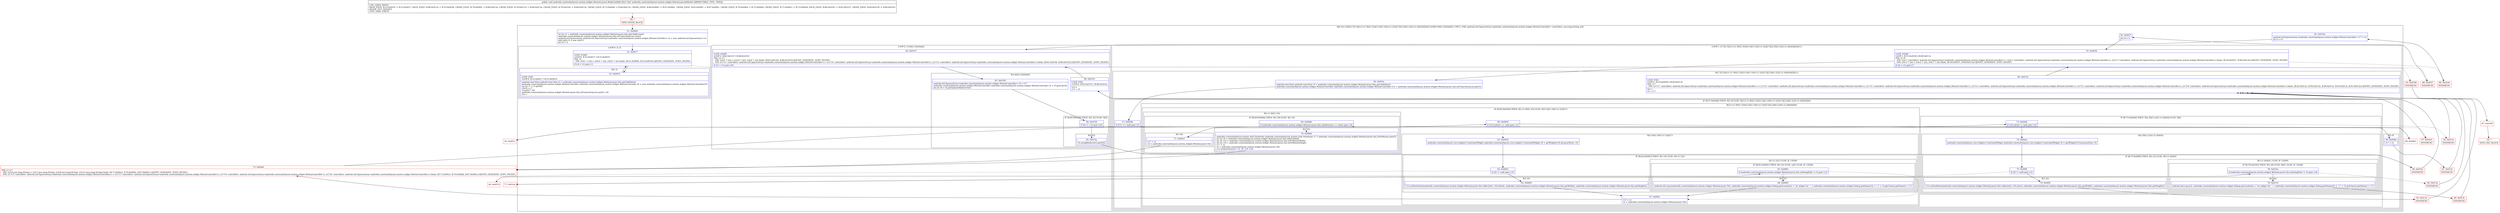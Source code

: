 digraph "CFG forandroidx.constraintlayout.motion.widget.MotionLayout.Model.build()V" {
subgraph cluster_Region_967436532 {
label = "R(6:1|(1:3)|5|(3:7|(1:9)(2:(1:(1:36)(1:35))(3:14|(1:16)(1:(1:32))|17)|(2:20|(1:22)(1:(1:26)(0)))(0))|11)|38|(3:40|(1:42)(0)|44)) | DECL_VAR: android.util.SparseArray\<androidx.constraintlayout.motion.widget.MotionController\> controllers, java.lang.String null\l";
node [shape=record,color=blue];
Node_51 [shape=record,label="{51\:\ 0x0000|int int r1 = androidx.constraintlayout.motion.widget.MotionLayout.this.getChildCount()\landroidx.constraintlayout.motion.widget.MotionLayout.this.mFrameArrayList.clear()\landroid.util.SparseArray android.util.SparseArray\<androidx.constraintlayout.motion.widget.MotionController\> r2 = new android.util.SparseArray\<\>()\lint[] int[] r3 = new int[r1]\lint r4 = 0\l}"];
subgraph cluster_LoopRegion_847597673 {
label = "LOOP:0: (1:3)";
node [shape=record,color=blue];
Node_52 [shape=record,label="{52\:\ 0x0017|LOOP_START\lLOOP:0: B:52:0x0017\-\>B:53:0x0019\lPHI: r4 \l  PHI: (r4v1 'i' int) = (r4v0 'i' int), (r4v8 'i' int) binds: [B:51:0x0000, B:53:0x0019] A[DONT_GENERATE, DONT_INLINE]\l|if (r4 \< r1) goto L3\l}"];
subgraph cluster_Region_1909456520 {
label = "R(1:3)";
node [shape=record,color=blue];
Node_53 [shape=record,label="{53\:\ 0x0019|LOOP_END\lLOOP:0: B:52:0x0017\-\>B:53:0x0019\l|android.view.View android.view.View r5 = androidx.constraintlayout.motion.widget.MotionLayout.this.getChildAt(r4)\landroidx.constraintlayout.motion.widget.MotionController androidx.constraintlayout.motion.widget.MotionController r6 = new androidx.constraintlayout.motion.widget.MotionController(r5)\lint int r7 = r5.getId()\lr3[r4] = r7\lr2.put(r7, r6)\landroidx.constraintlayout.motion.widget.MotionLayout.this.mFrameArrayList.put(r5, r6)\lr4++\l}"];
}
}
Node_54 [shape=record,label="{54\:\ 0x0037|int r4 = 0\l}"];
subgraph cluster_LoopRegion_2063664809 {
label = "LOOP:1: (3:7|(1:9)(2:(1:(1:36)(1:35))(3:14|(1:16)(1:(1:32))|17)|(2:20|(1:22)(1:(1:26)(0)))(0))|11)";
node [shape=record,color=blue];
Node_55 [shape=record,label="{55\:\ 0x0038|LOOP_START\lLOOP:1: B:55:0x0038\-\>B:80:0x013e\lPHI: r2 r4 \l  PHI: (r2v3 'controllers' android.util.SparseArray\<androidx.constraintlayout.motion.widget.MotionController\>) = (r2v2 'controllers' android.util.SparseArray\<androidx.constraintlayout.motion.widget.MotionController\>), (r2v13 'controllers' android.util.SparseArray\<androidx.constraintlayout.motion.widget.MotionController\>) binds: [B:54:0x0037, B:80:0x013e] A[DONT_GENERATE, DONT_INLINE]\l  PHI: (r4v3 'i' int) = (r4v2 'i' int), (r4v7 'i' int) binds: [B:54:0x0037, B:80:0x013e] A[DONT_GENERATE, DONT_INLINE]\l|if (r4 \< r1) goto L7\l}"];
subgraph cluster_Region_1775369667 {
label = "R(3:7|(1:9)(2:(1:(1:36)(1:35))(3:14|(1:16)(1:(1:32))|17)|(2:20|(1:22)(1:(1:26)(0)))(0))|11)";
node [shape=record,color=blue];
Node_56 [shape=record,label="{56\:\ 0x003a|android.view.View android.view.View r5 = androidx.constraintlayout.motion.widget.MotionLayout.this.getChildAt(r4)\landroidx.constraintlayout.motion.widget.MotionController androidx.constraintlayout.motion.widget.MotionController r12 = androidx.constraintlayout.motion.widget.MotionLayout.this.mFrameArrayList.get(r5)\l}"];
subgraph cluster_IfRegion_1339372272 {
label = "IF [B:57:0x004b] THEN: R(1:9) ELSE: R(2:(1:(1:36)(1:35))(3:14|(1:16)(1:(1:32))|17)|(2:20|(1:22)(1:(1:26)(0)))(0))";
node [shape=record,color=blue];
Node_57 [shape=record,label="{57\:\ 0x004b|if (r12 == null) goto L9\l}"];
subgraph cluster_Region_42506838 {
label = "R(1:9)";
node [shape=record,color=blue];
Node_58 [shape=record,label="{58\:\ 0x004d|r17 = r2\l}"];
}
subgraph cluster_Region_1654326532 {
label = "R(2:(1:(1:36)(1:35))(3:14|(1:16)(1:(1:32))|17)|(2:20|(1:22)(1:(1:26)(0)))(0))";
node [shape=record,color=blue];
subgraph cluster_IfRegion_1706121789 {
label = "IF [B:60:0x005b] THEN: R(1:(1:36)(1:35)) ELSE: R(3:14|(1:16)(1:(1:32))|17)";
node [shape=record,color=blue];
Node_60 [shape=record,label="{60\:\ 0x005b|if (r18.mStart == null) goto L33\l}"];
subgraph cluster_Region_711204728 {
label = "R(1:(1:36)(1:35))";
node [shape=record,color=blue];
subgraph cluster_IfRegion_352646550 {
label = "IF [B:69:0x00bb] THEN: R(1:36) ELSE: R(1:35)";
node [shape=record,color=blue];
Node_69 [shape=record,label="{69\:\ 0x00bb|if (androidx.constraintlayout.motion.widget.MotionLayout.this.mInRotation == false) goto L36\l}"];
subgraph cluster_Region_1464893289 {
label = "R(1:36)";
node [shape=record,color=blue];
Node_71 [shape=record,label="{71\:\ 0x00e3|r17 = r2\lr2 = androidx.constraintlayout.motion.widget.MotionLayout.TAG\l}"];
}
subgraph cluster_Region_822718373 {
label = "R(1:35)";
node [shape=record,color=blue];
Node_70 [shape=record,label="{70\:\ 0x00bd|androidx.constraintlayout.motion.utils.ViewState androidx.constraintlayout.motion.utils.ViewState r7 = androidx.constraintlayout.motion.widget.MotionLayout.this.mPreRotate.get(r5)\lint int r9 = androidx.constraintlayout.motion.widget.MotionLayout.this.mRotatMode\lint int r10 = androidx.constraintlayout.motion.widget.MotionLayout.this.mPreRotateWidth\lint int r16 = androidx.constraintlayout.motion.widget.MotionLayout.this.mPreRotateHeight\lr17 = r2\lr2 = androidx.constraintlayout.motion.widget.MotionLayout.TAG\lr12.setStartState(r7, r5, r9, r10, r16)\l}"];
}
}
}
subgraph cluster_Region_1069296818 {
label = "R(3:14|(1:16)(1:(1:32))|17)";
node [shape=record,color=blue];
Node_61 [shape=record,label="{61\:\ 0x005d|androidx.constraintlayout.core.widgets.ConstraintWidget androidx.constraintlayout.core.widgets.ConstraintWidget r6 = getWidget(r18.mLayoutStart, r5)\l}"];
subgraph cluster_IfRegion_97810503 {
label = "IF [B:62:0x0063] THEN: R(1:16) ELSE: R(1:(1:32))";
node [shape=record,color=blue];
Node_62 [shape=record,label="{62\:\ 0x0063|if (r6 != null) goto L16\l}"];
subgraph cluster_Region_1107805653 {
label = "R(1:16)";
node [shape=record,color=blue];
Node_63 [shape=record,label="{63\:\ 0x0065|r12.setStartState(androidx.constraintlayout.motion.widget.MotionLayout.this.toRect(r6), r18.mStart, androidx.constraintlayout.motion.widget.MotionLayout.this.getWidth(), androidx.constraintlayout.motion.widget.MotionLayout.this.getHeight())\l}"];
}
subgraph cluster_Region_797794583 {
label = "R(1:(1:32)) | ELSE_IF_CHAIN\l";
node [shape=record,color=blue];
subgraph cluster_IfRegion_1082308201 {
label = "IF [B:65:0x0081] THEN: R(1:32) ELSE: null | ELSE_IF_CHAIN\l";
node [shape=record,color=blue];
Node_65 [shape=record,label="{65\:\ 0x0081|if (androidx.constraintlayout.motion.widget.MotionLayout.this.mDebugPath != 0) goto L32\l}"];
subgraph cluster_Region_265306606 {
label = "R(1:32)";
node [shape=record,color=blue];
Node_66 [shape=record,label="{66\:\ 0x0083|android.util.Log.e(androidx.constraintlayout.motion.widget.MotionLayout.TAG, androidx.constraintlayout.motion.widget.Debug.getLocation() + \"no widget for  \" + androidx.constraintlayout.motion.widget.Debug.getName(r5) + \" (\" + r5.getClass().getName() + \")\")\l}"];
}
}
}
}
Node_67 [shape=record,label="{67\:\ 0x00b1|r17 = r2\lr2 = androidx.constraintlayout.motion.widget.MotionLayout.TAG\l}"];
}
}
subgraph cluster_IfRegion_1243086558 {
label = "IF [B:73:0x00e8] THEN: R(2:20|(1:22)(1:(1:26)(0))) ELSE: R(0)";
node [shape=record,color=blue];
Node_73 [shape=record,label="{73\:\ 0x00e8|if (r18.mEnd != null) goto L20\l}"];
subgraph cluster_Region_1959963310 {
label = "R(2:20|(1:22)(1:(1:26)(0)))";
node [shape=record,color=blue];
Node_74 [shape=record,label="{74\:\ 0x00ea|androidx.constraintlayout.core.widgets.ConstraintWidget androidx.constraintlayout.core.widgets.ConstraintWidget r6 = getWidget(r18.mLayoutEnd, r5)\l}"];
subgraph cluster_IfRegion_1676711035 {
label = "IF [B:75:0x00f0] THEN: R(1:22) ELSE: R(1:(1:26)(0))";
node [shape=record,color=blue];
Node_75 [shape=record,label="{75\:\ 0x00f0|if (r6 != null) goto L22\l}"];
subgraph cluster_Region_601981153 {
label = "R(1:22)";
node [shape=record,color=blue];
Node_76 [shape=record,label="{76\:\ 0x00f2|r12.setEndState(androidx.constraintlayout.motion.widget.MotionLayout.this.toRect(r6), r18.mEnd, androidx.constraintlayout.motion.widget.MotionLayout.this.getWidth(), androidx.constraintlayout.motion.widget.MotionLayout.this.getHeight())\l}"];
}
subgraph cluster_Region_2022513231 {
label = "R(1:(1:26)(0)) | ELSE_IF_CHAIN\l";
node [shape=record,color=blue];
subgraph cluster_IfRegion_1011632528 {
label = "IF [B:78:0x010e] THEN: R(1:26) ELSE: R(0) | ELSE_IF_CHAIN\l";
node [shape=record,color=blue];
Node_78 [shape=record,label="{78\:\ 0x010e|if (androidx.constraintlayout.motion.widget.MotionLayout.this.mDebugPath != 0) goto L26\l}"];
subgraph cluster_Region_656206263 {
label = "R(1:26)";
node [shape=record,color=blue];
Node_79 [shape=record,label="{79\:\ 0x0110|android.util.Log.e(r2, androidx.constraintlayout.motion.widget.Debug.getLocation() + \"no widget for  \" + androidx.constraintlayout.motion.widget.Debug.getName(r5) + \" (\" + r5.getClass().getName() + \")\")\l}"];
}
subgraph cluster_Region_1764262286 {
label = "R(0)";
node [shape=record,color=blue];
}
}
}
}
}
subgraph cluster_Region_473719675 {
label = "R(0)";
node [shape=record,color=blue];
}
}
}
}
Node_80 [shape=record,label="{80\:\ 0x013e|LOOP_END\lLOOP:1: B:55:0x0038\-\>B:80:0x013e\lPHI: r17 \l  PHI: (r17v7 'controllers' android.util.SparseArray\<androidx.constraintlayout.motion.widget.MotionController\>) = (r17v5 'controllers' android.util.SparseArray\<androidx.constraintlayout.motion.widget.MotionController\>), (r17v5 'controllers' android.util.SparseArray\<androidx.constraintlayout.motion.widget.MotionController\>), (r17v5 'controllers' android.util.SparseArray\<androidx.constraintlayout.motion.widget.MotionController\>), (r17v5 'controllers' android.util.SparseArray\<androidx.constraintlayout.motion.widget.MotionController\>), (r17v8 'controllers' android.util.SparseArray\<androidx.constraintlayout.motion.widget.MotionController\>) binds: [B:92:0x013e, B:94:0x013e, B:90:0x013e, B:93:0x013e, B:91:0x013e] A[DONT_GENERATE, DONT_INLINE]\l|r4++\lr2 = r17\l}"];
}
}
Node_81 [shape=record,label="{81\:\ 0x0144|android.util.SparseArray\<androidx.constraintlayout.motion.widget.MotionController\> r17 = r2\lint r2 = 0\l}"];
subgraph cluster_LoopRegion_524896406 {
label = "LOOP:2: (3:40|(1:42)(0)|44)";
node [shape=record,color=blue];
Node_82 [shape=record,label="{82\:\ 0x0147|LOOP_START\lLOOP:2: B:82:0x0147\-\>B:86:0x0163\lPHI: r2 r17 \l  PHI: (r2v5 'i' int) = (r2v4 'i' int), (r2v6 'i' int) binds: [B:81:0x0144, B:86:0x0163] A[DONT_GENERATE, DONT_INLINE]\l  PHI: (r17v1 'controllers' android.util.SparseArray\<androidx.constraintlayout.motion.widget.MotionController\>) = (r17v0 'controllers' android.util.SparseArray\<androidx.constraintlayout.motion.widget.MotionController\>), (r17v2 'controllers' android.util.SparseArray\<androidx.constraintlayout.motion.widget.MotionController\>) binds: [B:81:0x0144, B:86:0x0163] A[DONT_GENERATE, DONT_INLINE]\l|if (r2 \< r1) goto L40\l}"];
subgraph cluster_Region_2032159545 {
label = "R(3:40|(1:42)(0)|44)";
node [shape=record,color=blue];
Node_83 [shape=record,label="{83\:\ 0x0149|android.util.SparseArray\<androidx.constraintlayout.motion.widget.MotionController\> r5 = r17\landroidx.constraintlayout.motion.widget.MotionController androidx.constraintlayout.motion.widget.MotionController r4 = r5.get(r3[r2])\lint int r6 = r4.getAnimateRelativeTo()\l}"];
subgraph cluster_IfRegion_1364672202 {
label = "IF [B:84:0x0158] THEN: R(1:42) ELSE: R(0)";
node [shape=record,color=blue];
Node_84 [shape=record,label="{84\:\ 0x0158|if (r6 != (\-1)) goto L42\l}"];
subgraph cluster_Region_761256003 {
label = "R(1:42)";
node [shape=record,color=blue];
Node_85 [shape=record,label="{85\:\ 0x015a|r4.setupRelative(r5.get(r6))\l}"];
}
subgraph cluster_Region_208883153 {
label = "R(0)";
node [shape=record,color=blue];
}
}
Node_86 [shape=record,label="{86\:\ 0x0163|LOOP_END\lLOOP:2: B:82:0x0147\-\>B:86:0x0163\l|r2++\lr17 = r5\l}"];
}
}
}
Node_49 [shape=record,color=red,label="{49\:\ ?|MTH_ENTER_BLOCK\l}"];
Node_88 [shape=record,color=red,label="{88\:\ 0x0037|SYNTHETIC\l}"];
Node_91 [shape=record,color=red,label="{91\:\ 0x013e|SYNTHETIC\l}"];
Node_59 [shape=record,color=red,label="{59\:\ 0x0051}"];
Node_72 [shape=record,color=red,label="{72\:\ 0x00e6|PHI: r2 r17 \l  PHI: (r2v9 java.lang.String) = (r2v7 java.lang.String), (r2v8 java.lang.String), (r2v12 java.lang.String) binds: [B:71:0x00e3, B:70:0x00bd, B:67:0x00b1] A[DONT_GENERATE, DONT_INLINE]\l  PHI: (r17v5 'controllers' android.util.SparseArray\<androidx.constraintlayout.motion.widget.MotionController\>) = (r17v3 'controllers' android.util.SparseArray\<androidx.constraintlayout.motion.widget.MotionController\>), (r17v4 'controllers' android.util.SparseArray\<androidx.constraintlayout.motion.widget.MotionController\>), (r17v6 'controllers' android.util.SparseArray\<androidx.constraintlayout.motion.widget.MotionController\>) binds: [B:71:0x00e3, B:70:0x00bd, B:67:0x00b1] A[DONT_GENERATE, DONT_INLINE]\l}"];
Node_93 [shape=record,color=red,label="{93\:\ 0x013e|SYNTHETIC\l}"];
Node_77 [shape=record,color=red,label="{77\:\ 0x010a}"];
Node_90 [shape=record,color=red,label="{90\:\ 0x013e|SYNTHETIC\l}"];
Node_94 [shape=record,color=red,label="{94\:\ 0x013e|SYNTHETIC\l}"];
Node_92 [shape=record,color=red,label="{92\:\ 0x013e|SYNTHETIC\l}"];
Node_64 [shape=record,color=red,label="{64\:\ 0x007d}"];
Node_68 [shape=record,color=red,label="{68\:\ 0x00b5}"];
Node_89 [shape=record,color=red,label="{89\:\ 0x0144|SYNTHETIC\l}"];
Node_96 [shape=record,color=red,label="{96\:\ 0x0163|SYNTHETIC\l}"];
Node_97 [shape=record,color=red,label="{97\:\ 0x0163|SYNTHETIC\l}"];
Node_95 [shape=record,color=red,label="{95\:\ 0x0168|SYNTHETIC\l}"];
Node_87 [shape=record,color=red,label="{87\:\ 0x0168}"];
Node_50 [shape=record,color=red,label="{50\:\ ?|MTH_EXIT_BLOCK\l}"];
MethodNode[shape=record,label="{public void androidx.constraintlayout.motion.widget.MotionLayout.Model.build((r18v0 'this' androidx.constraintlayout.motion.widget.MotionLayout$Model A[IMMUTABLE_TYPE, THIS]))  | USE_LINES_HINTS\lBACK_EDGE: B:53:0x0019 \-\> B:52:0x0017, BACK_EDGE: B:80:0x013e \-\> B:55:0x0038, CROSS_EDGE: B:76:0x00f2 \-\> B:80:0x013e, CROSS_EDGE: B:79:0x0110 \-\> B:80:0x013e, CROSS_EDGE: B:78:0x010e \-\> B:80:0x013e, CROSS_EDGE: B:73:0x00e8 \-\> B:80:0x013e, CROSS_EDGE: B:66:0x0083 \-\> B:67:0x00b1, CROSS_EDGE: B:65:0x0081 \-\> B:67:0x00b1, CROSS_EDGE: B:70:0x00bd \-\> B:72:0x00e6, CROSS_EDGE: B:71:0x00e3 \-\> B:72:0x00e6, BACK_EDGE: B:86:0x0163 \-\> B:82:0x0147, CROSS_EDGE: B:84:0x0158 \-\> B:86:0x0163\lINLINE_NOT_NEEDED\lTYPE_VARS: EMPTY\l}"];
MethodNode -> Node_49;Node_51 -> Node_52;
Node_52 -> Node_53;
Node_52 -> Node_88[style=dashed];
Node_53 -> Node_52;
Node_54 -> Node_55;
Node_55 -> Node_56;
Node_55 -> Node_89[style=dashed];
Node_56 -> Node_57;
Node_57 -> Node_58;
Node_57 -> Node_59[style=dashed];
Node_58 -> Node_91;
Node_60 -> Node_61[style=dashed];
Node_60 -> Node_68;
Node_69 -> Node_70[style=dashed];
Node_69 -> Node_71;
Node_71 -> Node_72;
Node_70 -> Node_72;
Node_61 -> Node_62;
Node_62 -> Node_63;
Node_62 -> Node_64[style=dashed];
Node_63 -> Node_67;
Node_65 -> Node_66;
Node_65 -> Node_67[style=dashed];
Node_66 -> Node_67;
Node_67 -> Node_72;
Node_73 -> Node_74;
Node_73 -> Node_92[style=dashed];
Node_74 -> Node_75;
Node_75 -> Node_76;
Node_75 -> Node_77[style=dashed];
Node_76 -> Node_93;
Node_78 -> Node_79;
Node_78 -> Node_94[style=dashed];
Node_79 -> Node_90;
Node_80 -> Node_55;
Node_81 -> Node_82;
Node_82 -> Node_83;
Node_82 -> Node_95[style=dashed];
Node_83 -> Node_84;
Node_84 -> Node_85;
Node_84 -> Node_97[style=dashed];
Node_85 -> Node_96;
Node_86 -> Node_82;
Node_49 -> Node_51;
Node_88 -> Node_54;
Node_91 -> Node_80;
Node_59 -> Node_60;
Node_72 -> Node_73;
Node_93 -> Node_80;
Node_77 -> Node_78;
Node_90 -> Node_80;
Node_94 -> Node_80;
Node_92 -> Node_80;
Node_64 -> Node_65;
Node_68 -> Node_69;
Node_89 -> Node_81;
Node_96 -> Node_86;
Node_97 -> Node_86;
Node_95 -> Node_87;
Node_87 -> Node_50;
}

